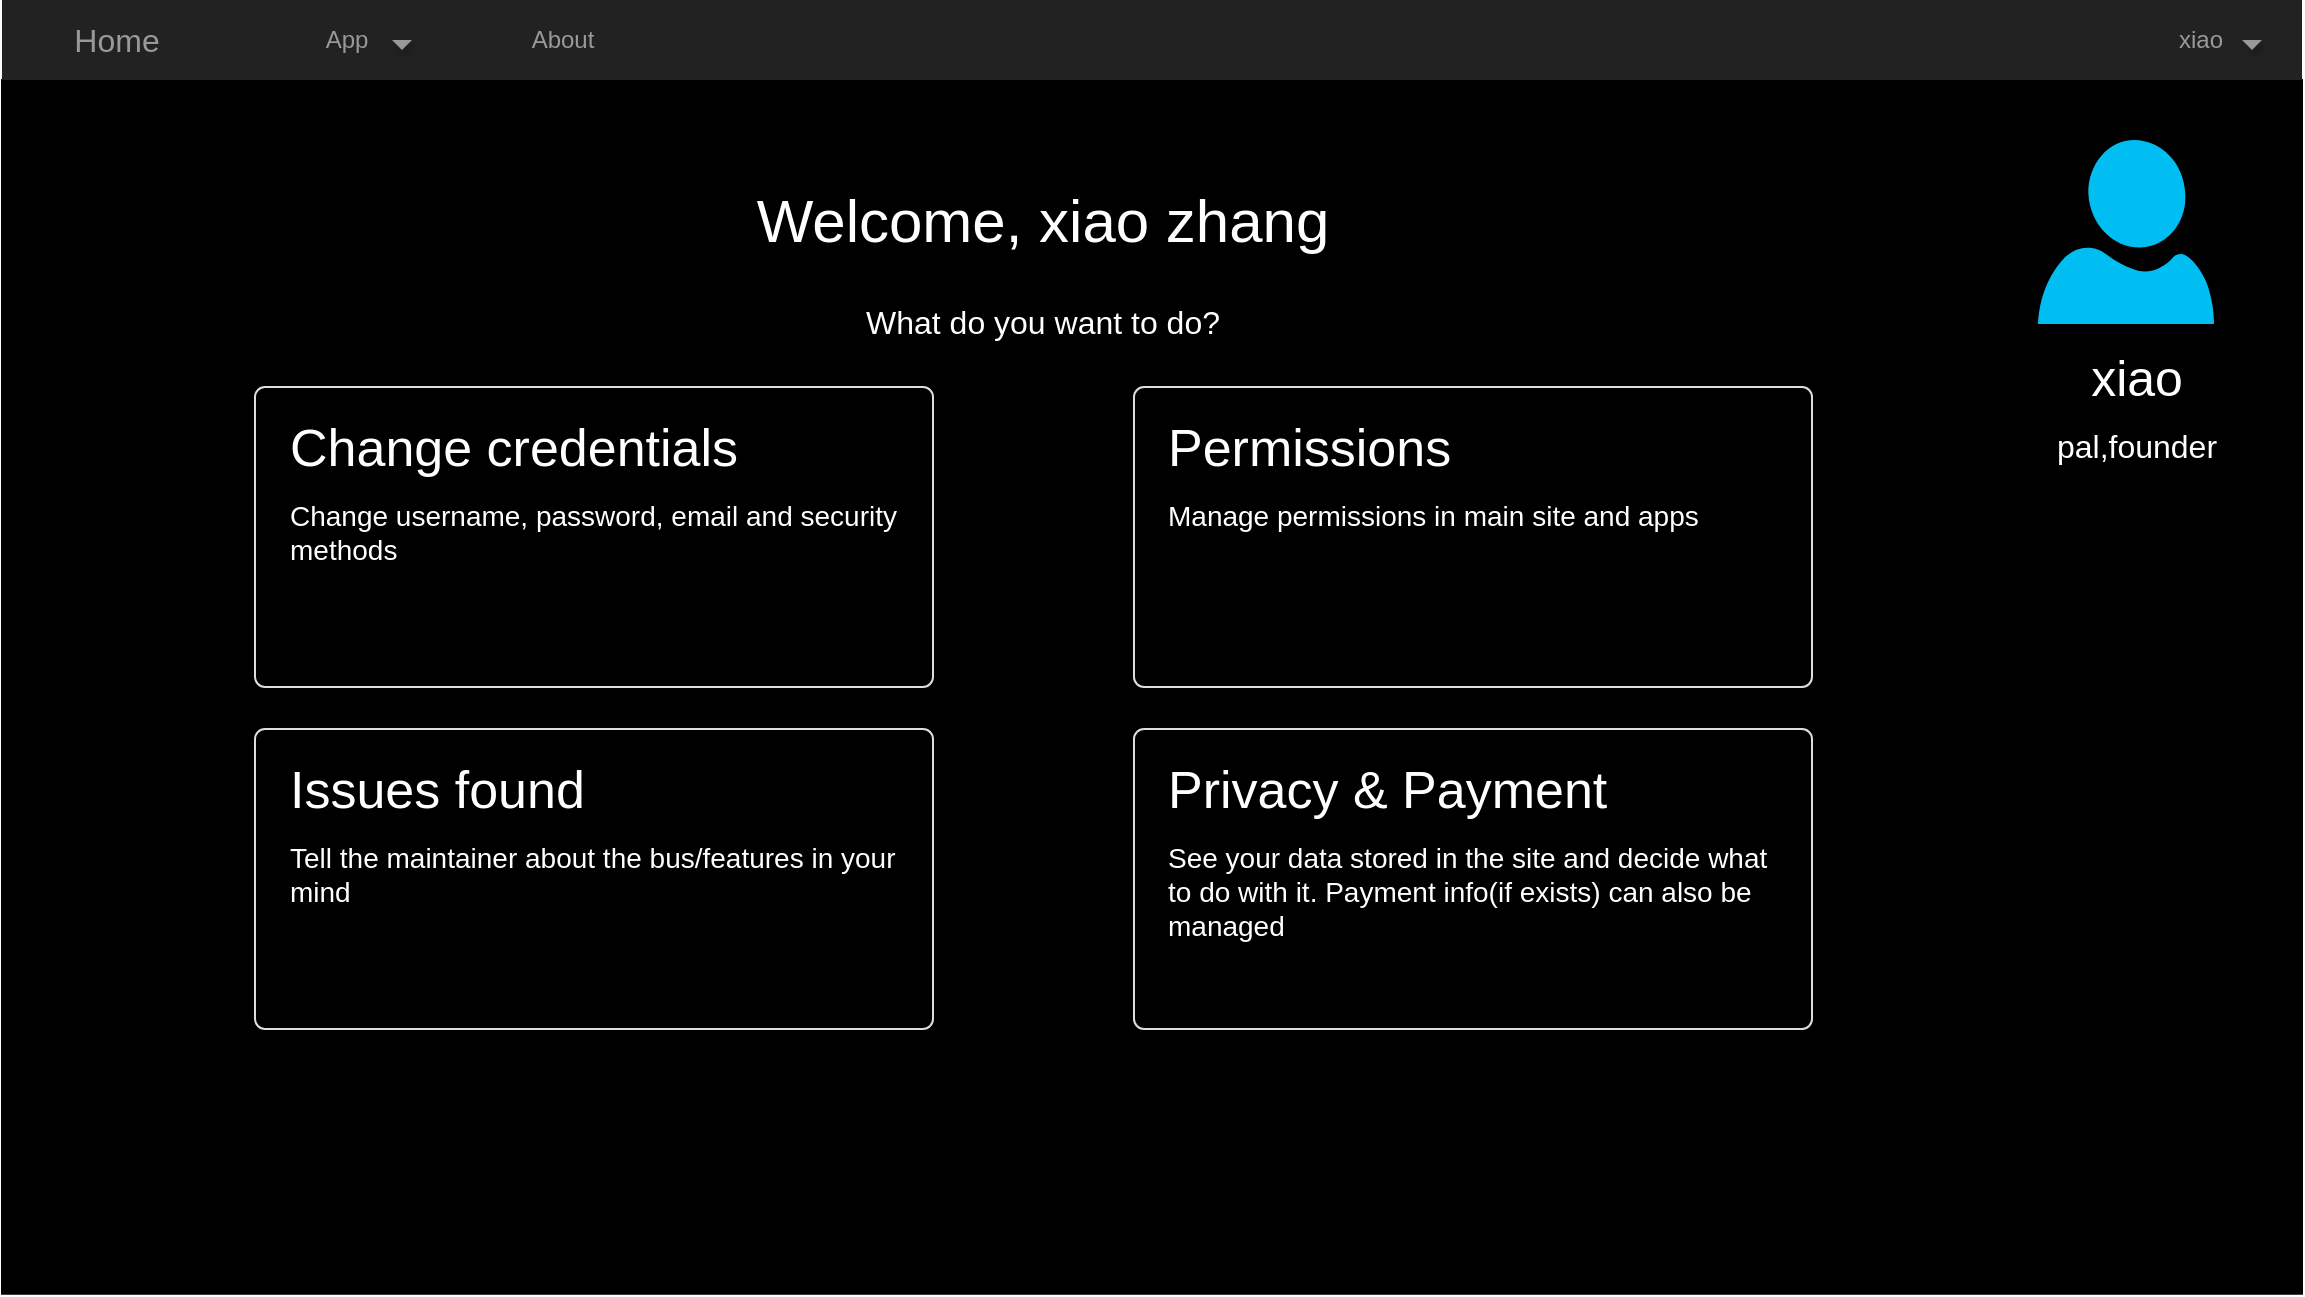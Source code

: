 <mxfile pages="1" version="11.2.1" type="device"><diagram name="Page-1" id="c9db0220-8083-56f3-ca83-edcdcd058819"><mxGraphModel dx="1422" dy="764" grid="1" gridSize="10" guides="1" tooltips="1" connect="1" arrows="1" fold="1" page="1" pageScale="1.5" pageWidth="826" pageHeight="1169" background="#ffffff" math="0" shadow="0"><root><mxCell id="0" style=";html=1;"/><mxCell id="1" style=";html=1;" parent="0"/><mxCell id="wnzABlHWpBjRqbGVxJQV-11" value="" style="rounded=0;whiteSpace=wrap;html=1;fillColor=#000000;" parent="1" vertex="1"><mxGeometry x="40" y="110" width="1150" height="606.875" as="geometry"/></mxCell><mxCell id="3d76a8aef4d5c911-1" value="" style="html=1;shadow=0;dashed=0;shape=mxgraph.bootstrap.rect;fillColor=#222222;strokeColor=none;whiteSpace=wrap;rounded=0;fontSize=12;fontColor=#000000;align=center;" parent="1" vertex="1"><mxGeometry x="40" y="70" width="1150" height="40" as="geometry"/></mxCell><mxCell id="3d76a8aef4d5c911-2" value="&lt;font style=&quot;font-size: 16px&quot;&gt;Home&lt;/font&gt;" style="html=1;shadow=0;dashed=0;fillColor=none;strokeColor=none;shape=mxgraph.bootstrap.rect;fontColor=#999999;fontSize=14;whiteSpace=wrap;" parent="3d76a8aef4d5c911-1" vertex="1"><mxGeometry width="115" height="40" as="geometry"/></mxCell><mxCell id="3d76a8aef4d5c911-7" value="App" style="html=1;shadow=0;dashed=0;fillColor=none;strokeColor=none;shape=mxgraph.bootstrap.rect;fontColor=#999999;whiteSpace=wrap;" parent="3d76a8aef4d5c911-1" vertex="1"><mxGeometry x="115" width="115" height="40" as="geometry"/></mxCell><mxCell id="3d76a8aef4d5c911-10" value="xiao" style="html=1;shadow=0;dashed=0;fillColor=none;strokeColor=none;shape=mxgraph.bootstrap.rect;fontColor=#999999;whiteSpace=wrap;" parent="3d76a8aef4d5c911-1" vertex="1"><mxGeometry x="1049.375" width="100.625" height="40" as="geometry"/></mxCell><mxCell id="wnzABlHWpBjRqbGVxJQV-8" value="About" style="html=1;shadow=0;dashed=0;fillColor=none;strokeColor=none;shape=mxgraph.bootstrap.rect;fontColor=#999999;whiteSpace=wrap;" parent="3d76a8aef4d5c911-1" vertex="1"><mxGeometry x="230" width="100.625" height="40" as="geometry"/></mxCell><mxCell id="wnzABlHWpBjRqbGVxJQV-9" value="" style="shape=triangle;strokeColor=none;fillColor=#999999;direction=south;rounded=0;shadow=1;fontSize=12;fontColor=#000000;align=center;html=1;" parent="3d76a8aef4d5c911-1" vertex="1"><mxGeometry x="195" y="20" width="10" height="5" as="geometry"/></mxCell><mxCell id="wnzABlHWpBjRqbGVxJQV-10" value="" style="shape=triangle;strokeColor=none;fillColor=#999999;direction=south;rounded=0;shadow=1;fontSize=12;fontColor=#000000;align=center;html=1;" parent="3d76a8aef4d5c911-1" vertex="1"><mxGeometry x="1120" y="20" width="10" height="5" as="geometry"/></mxCell><mxCell id="HgKeWhAOvGDtszrQV6TW-64" value="" style="verticalLabelPosition=bottom;html=1;verticalAlign=top;align=center;strokeColor=none;fillColor=#00BEF2;shape=mxgraph.azure.user;fontColor=#FFFFFF;" vertex="1" parent="1"><mxGeometry x="1058" y="140" width="88" height="92" as="geometry"/></mxCell><mxCell id="HgKeWhAOvGDtszrQV6TW-65" value="xiao" style="html=1;shadow=0;dashed=0;shape=mxgraph.bootstrap.rect;strokeColor=none;fillColor=none;fontSize=25;align=center;spacingLeft=10;fontColor=#FFFFFF;" vertex="1" parent="1"><mxGeometry x="1072" y="240" width="60" height="35" as="geometry"/></mxCell><mxCell id="HgKeWhAOvGDtszrQV6TW-66" value="pal,founder" style="html=1;shadow=0;dashed=0;shape=mxgraph.bootstrap.rect;strokeColor=none;fillColor=none;fontSize=16;align=center;spacingLeft=10;fontColor=#FFFFFF;" vertex="1" parent="1"><mxGeometry x="1061" y="275" width="82" height="35" as="geometry"/></mxCell><mxCell id="HgKeWhAOvGDtszrQV6TW-67" value="Welcome, xiao zhang" style="html=1;shadow=0;dashed=0;shape=mxgraph.bootstrap.rect;strokeColor=none;fillColor=none;fontSize=30;align=center;spacingLeft=10;fontColor=#FFFFFF;" vertex="1" parent="1"><mxGeometry x="525" y="162.5" width="60" height="35" as="geometry"/></mxCell><mxCell id="HgKeWhAOvGDtszrQV6TW-68" value="What do you want to do?" style="html=1;shadow=0;dashed=0;shape=mxgraph.bootstrap.rect;strokeColor=none;fillColor=none;fontSize=16;align=center;spacingLeft=10;fontColor=#FFFFFF;" vertex="1" parent="1"><mxGeometry x="514" y="213" width="82" height="35" as="geometry"/></mxCell><mxCell id="HgKeWhAOvGDtszrQV6TW-69" value="" style="html=1;shadow=0;dashed=0;shape=mxgraph.bootstrap.rrect;fillColor=#000000;rSize=5;strokeColor=#dddddd;fontSize=30;fontColor=#FFFFFF;align=center;" vertex="1" parent="1"><mxGeometry x="166.5" y="263.5" width="339" height="150" as="geometry"/></mxCell><mxCell id="HgKeWhAOvGDtszrQV6TW-71" value="Change credentials" style="html=1;shadow=0;dashed=0;shape=mxgraph.bootstrap.anchor;fontSize=26;align=left;whiteSpace=wrap;labelBackgroundColor=none;fontColor=#FFFFFF;" vertex="1" parent="HgKeWhAOvGDtszrQV6TW-69"><mxGeometry x="15" y="19" width="308" height="22" as="geometry"/></mxCell><mxCell id="HgKeWhAOvGDtszrQV6TW-72" value="Change username, password, email and security methods" style="html=1;shadow=0;dashed=0;shape=mxgraph.bootstrap.anchor;strokeColor=#dddddd;whiteSpace=wrap;align=left;verticalAlign=top;fontSize=14;whiteSpace=wrap;fontColor=#FFFFFF;" vertex="1" parent="HgKeWhAOvGDtszrQV6TW-69"><mxGeometry x="15" y="49.6" width="308" height="51" as="geometry"/></mxCell><mxCell id="HgKeWhAOvGDtszrQV6TW-75" value="" style="html=1;shadow=0;dashed=0;shape=mxgraph.bootstrap.rrect;fillColor=#000000;rSize=5;strokeColor=#dddddd;fontSize=30;fontColor=#FFFFFF;align=center;" vertex="1" parent="1"><mxGeometry x="606" y="263.5" width="339" height="150" as="geometry"/></mxCell><mxCell id="HgKeWhAOvGDtszrQV6TW-76" value="Permissions" style="html=1;shadow=0;dashed=0;shape=mxgraph.bootstrap.anchor;fontSize=26;align=left;whiteSpace=wrap;labelBackgroundColor=none;fontColor=#FFFFFF;" vertex="1" parent="HgKeWhAOvGDtszrQV6TW-75"><mxGeometry x="15" y="19" width="308" height="22" as="geometry"/></mxCell><mxCell id="HgKeWhAOvGDtszrQV6TW-77" value="Manage permissions in main site and apps" style="html=1;shadow=0;dashed=0;shape=mxgraph.bootstrap.anchor;strokeColor=#dddddd;whiteSpace=wrap;align=left;verticalAlign=top;fontSize=14;whiteSpace=wrap;fontColor=#FFFFFF;" vertex="1" parent="HgKeWhAOvGDtszrQV6TW-75"><mxGeometry x="15" y="49.6" width="308" height="51" as="geometry"/></mxCell><mxCell id="HgKeWhAOvGDtszrQV6TW-80" value="" style="html=1;shadow=0;dashed=0;shape=mxgraph.bootstrap.rrect;fillColor=#000000;rSize=5;strokeColor=#dddddd;fontSize=30;fontColor=#FFFFFF;align=center;" vertex="1" parent="1"><mxGeometry x="166.5" y="434.5" width="339" height="150" as="geometry"/></mxCell><mxCell id="HgKeWhAOvGDtszrQV6TW-81" value="Issues found" style="html=1;shadow=0;dashed=0;shape=mxgraph.bootstrap.anchor;fontSize=26;align=left;whiteSpace=wrap;labelBackgroundColor=none;fontColor=#FFFFFF;" vertex="1" parent="HgKeWhAOvGDtszrQV6TW-80"><mxGeometry x="15" y="19" width="308" height="22" as="geometry"/></mxCell><mxCell id="HgKeWhAOvGDtszrQV6TW-82" value="Tell the maintainer about the bus/features in your mind" style="html=1;shadow=0;dashed=0;shape=mxgraph.bootstrap.anchor;strokeColor=#dddddd;whiteSpace=wrap;align=left;verticalAlign=top;fontSize=14;whiteSpace=wrap;fontColor=#FFFFFF;" vertex="1" parent="HgKeWhAOvGDtszrQV6TW-80"><mxGeometry x="15" y="49.6" width="308" height="51" as="geometry"/></mxCell><mxCell id="HgKeWhAOvGDtszrQV6TW-83" value="" style="html=1;shadow=0;dashed=0;shape=mxgraph.bootstrap.rrect;fillColor=#000000;rSize=5;strokeColor=#dddddd;fontSize=30;fontColor=#FFFFFF;align=center;" vertex="1" parent="1"><mxGeometry x="606" y="434.5" width="339" height="150" as="geometry"/></mxCell><mxCell id="HgKeWhAOvGDtszrQV6TW-84" value="Privacy &amp;amp; Payment" style="html=1;shadow=0;dashed=0;shape=mxgraph.bootstrap.anchor;fontSize=26;align=left;whiteSpace=wrap;labelBackgroundColor=none;fontColor=#FFFFFF;" vertex="1" parent="HgKeWhAOvGDtszrQV6TW-83"><mxGeometry x="15" y="19" width="308" height="22" as="geometry"/></mxCell><mxCell id="HgKeWhAOvGDtszrQV6TW-85" value="See your data stored in the site and decide what to do with it. Payment info(if exists) can also be managed" style="html=1;shadow=0;dashed=0;shape=mxgraph.bootstrap.anchor;strokeColor=#dddddd;whiteSpace=wrap;align=left;verticalAlign=top;fontSize=14;whiteSpace=wrap;fontColor=#FFFFFF;" vertex="1" parent="HgKeWhAOvGDtszrQV6TW-83"><mxGeometry x="15" y="49.6" width="308" height="51" as="geometry"/></mxCell></root></mxGraphModel></diagram></mxfile>